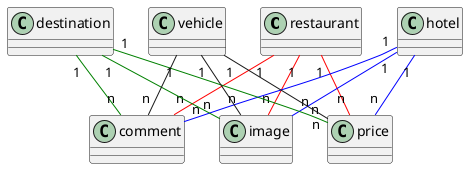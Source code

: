 @startuml
'https://plantuml.com/class-diagram
class restaurant
class hotel
class destination
class vehicle

together {
class restaurant
class hotel
class destination
class vehicle
}

class comment
class image
class price

together {
class comment
class image
class price
}

restaurant "1" -[#red]- "n" comment
restaurant "1" -[#red]- "n" image
restaurant "1" -[#red]- "n" price

hotel "1" -[#blue]- "n" comment
hotel "1" -[#blue]- "n" image
hotel "1" -[#blue]- "n" price

destination "1" -[#green]- "n" comment
destination "1" -[#green]- "n" image
destination "1" -[#green]- "n" price

vehicle "1" -- "n" comment
vehicle "1" -- "n" image
vehicle "1" -- "n" price


@enduml